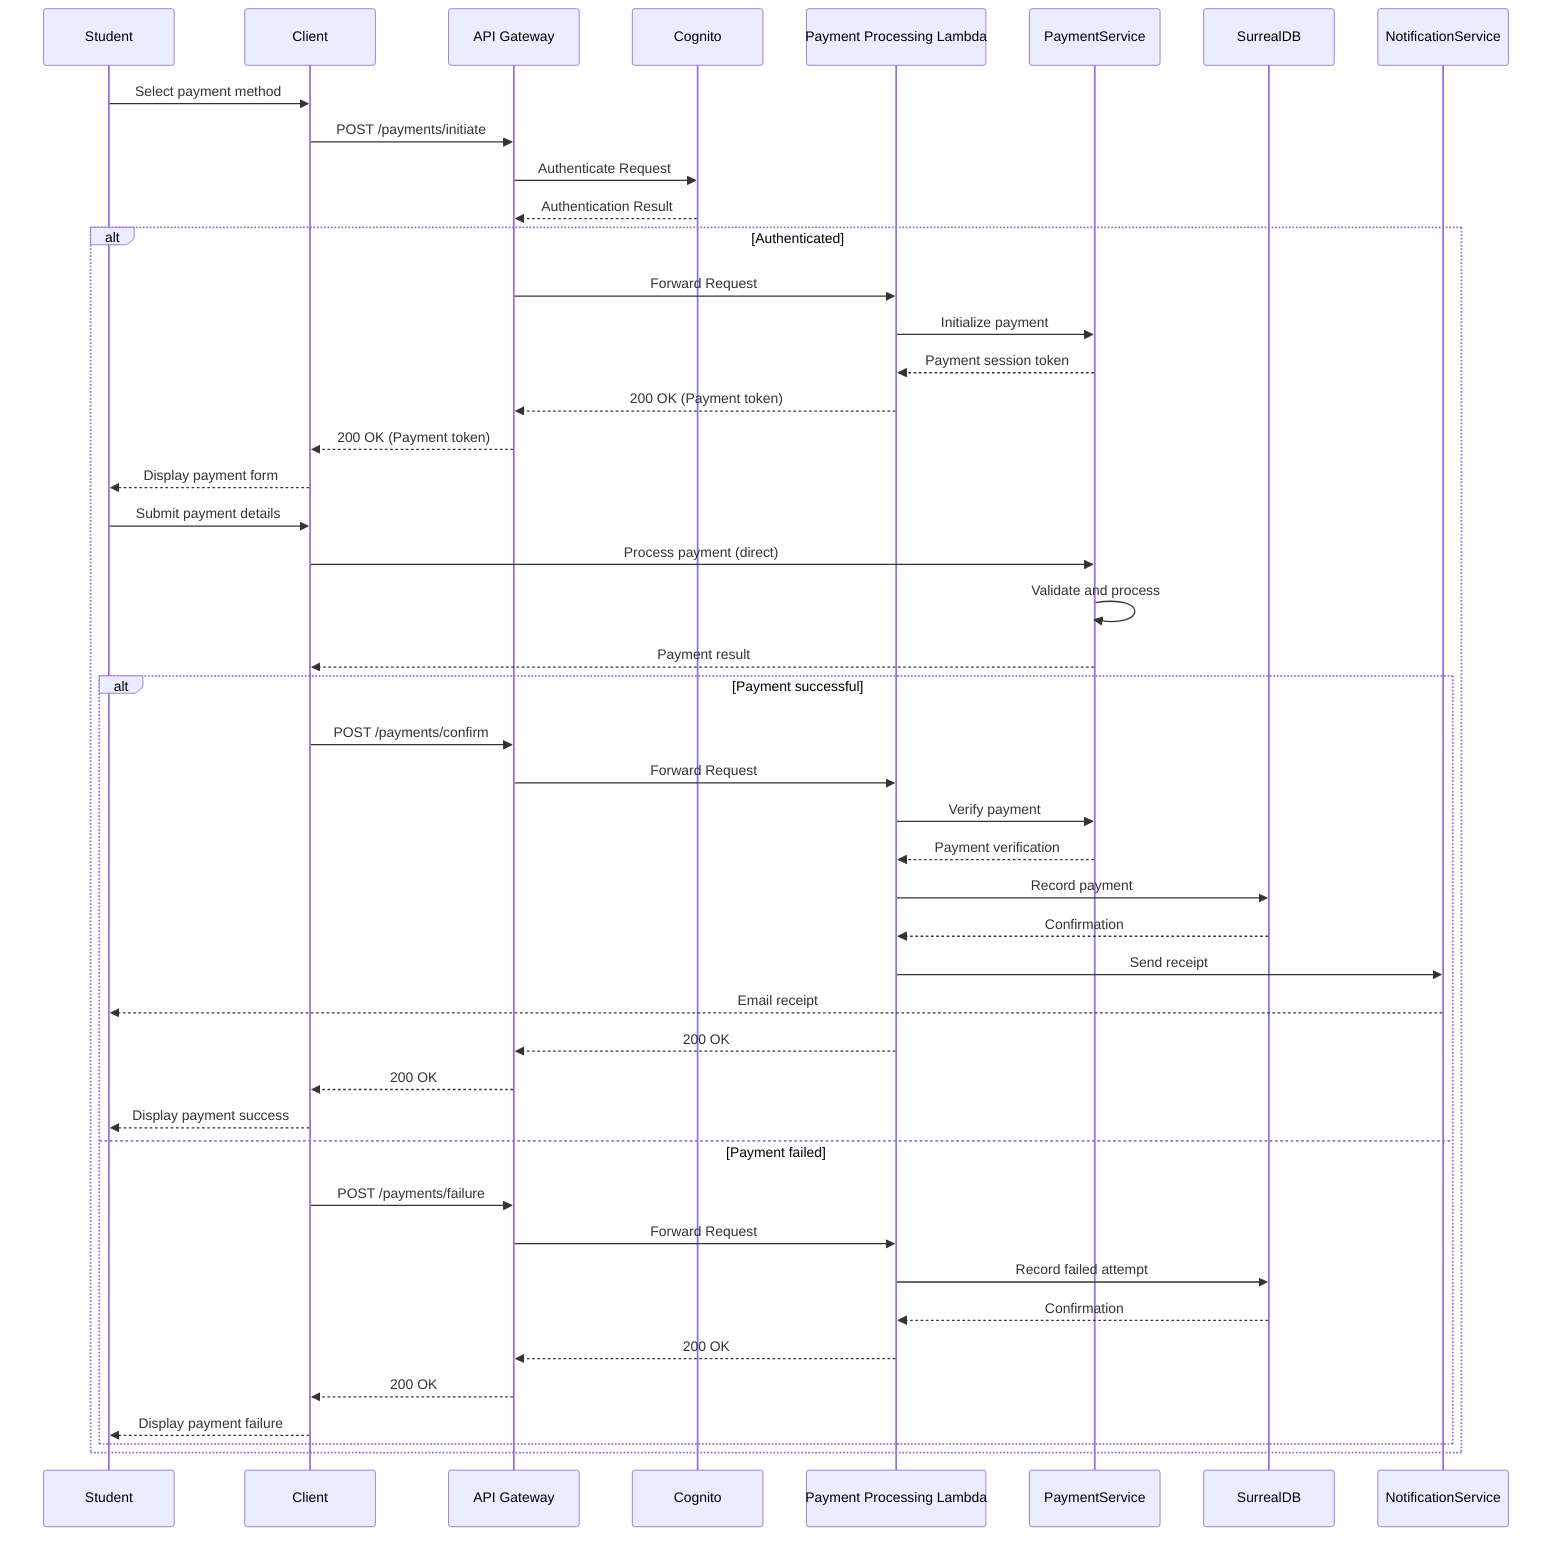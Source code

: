sequenceDiagram
    participant Student
    participant Client
    participant APIGateway as API Gateway
    participant Cognito
    participant Lambda as Payment Processing Lambda
    participant PaymentService
    participant SurrealDB
    participant NotificationService
    
    Student->>Client: Select payment method
    Client->>APIGateway: POST /payments/initiate
    APIGateway->>Cognito: Authenticate Request
    Cognito-->>APIGateway: Authentication Result
    
    alt Authenticated
        APIGateway->>Lambda: Forward Request
        Lambda->>PaymentService: Initialize payment
        PaymentService-->>Lambda: Payment session token
        Lambda-->>APIGateway: 200 OK (Payment token)
        APIGateway-->>Client: 200 OK (Payment token)
        Client-->>Student: Display payment form
        
        Student->>Client: Submit payment details
        Client->>PaymentService: Process payment (direct)
        PaymentService->>PaymentService: Validate and process
        PaymentService-->>Client: Payment result
        
        alt Payment successful
            Client->>APIGateway: POST /payments/confirm
            APIGateway->>Lambda: Forward Request
            Lambda->>PaymentService: Verify payment
            PaymentService-->>Lambda: Payment verification
            Lambda->>SurrealDB: Record payment
            SurrealDB-->>Lambda: Confirmation
            Lambda->>NotificationService: Send receipt
            NotificationService-->>Student: Email receipt
            Lambda-->>APIGateway: 200 OK
            APIGateway-->>Client: 200 OK
            Client-->>Student: Display payment success
        else Payment failed
            Client->>APIGateway: POST /payments/failure
            APIGateway->>Lambda: Forward Request
            Lambda->>SurrealDB: Record failed attempt
            SurrealDB-->>Lambda: Confirmation
            Lambda-->>APIGateway: 200 OK
            APIGateway-->>Client: 200 OK
            Client-->>Student: Display payment failure
        end
    end